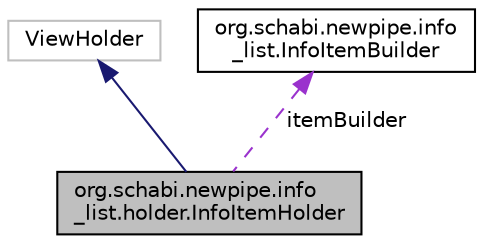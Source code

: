 digraph "org.schabi.newpipe.info_list.holder.InfoItemHolder"
{
 // LATEX_PDF_SIZE
  edge [fontname="Helvetica",fontsize="10",labelfontname="Helvetica",labelfontsize="10"];
  node [fontname="Helvetica",fontsize="10",shape=record];
  Node13 [label="org.schabi.newpipe.info\l_list.holder.InfoItemHolder",height=0.2,width=0.4,color="black", fillcolor="grey75", style="filled", fontcolor="black",tooltip=" "];
  Node14 -> Node13 [dir="back",color="midnightblue",fontsize="10",style="solid",fontname="Helvetica"];
  Node14 [label="ViewHolder",height=0.2,width=0.4,color="grey75", fillcolor="white", style="filled",tooltip=" "];
  Node15 -> Node13 [dir="back",color="darkorchid3",fontsize="10",style="dashed",label=" itemBuilder" ,fontname="Helvetica"];
  Node15 [label="org.schabi.newpipe.info\l_list.InfoItemBuilder",height=0.2,width=0.4,color="black", fillcolor="white", style="filled",URL="$classorg_1_1schabi_1_1newpipe_1_1info__list_1_1_info_item_builder.html",tooltip=" "];
}
